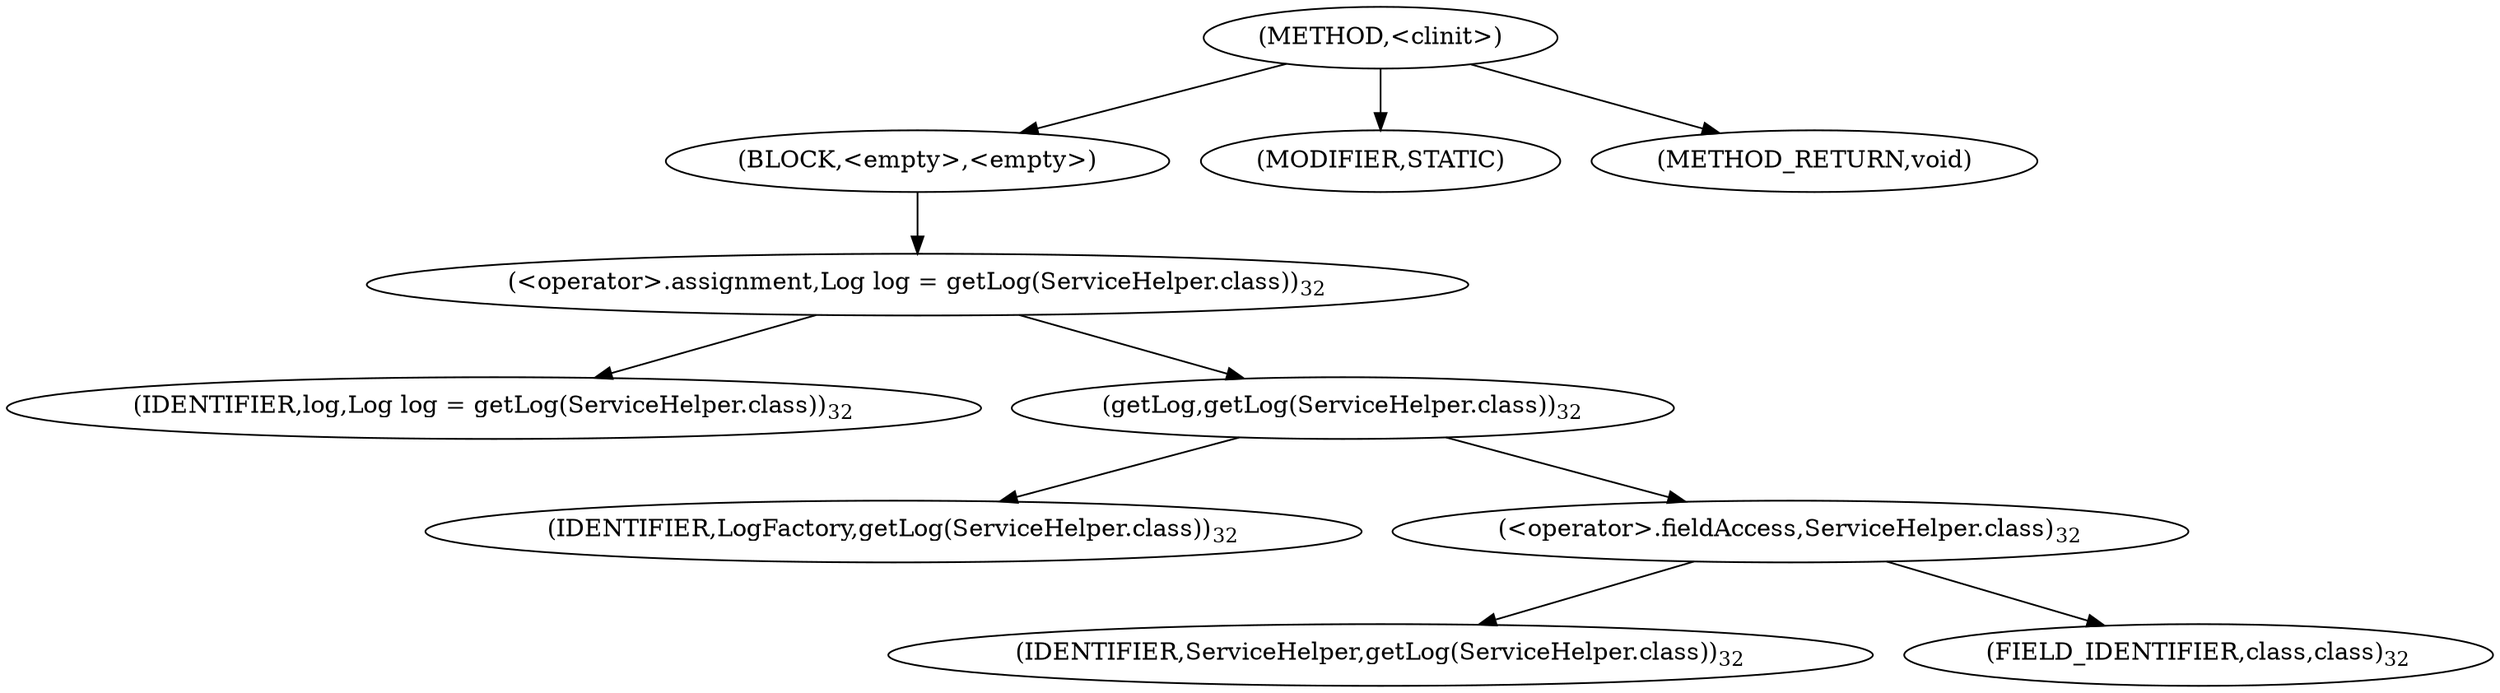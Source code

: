 digraph "&lt;clinit&gt;" {  
"249" [label = <(METHOD,&lt;clinit&gt;)> ]
"250" [label = <(BLOCK,&lt;empty&gt;,&lt;empty&gt;)> ]
"251" [label = <(&lt;operator&gt;.assignment,Log log = getLog(ServiceHelper.class))<SUB>32</SUB>> ]
"252" [label = <(IDENTIFIER,log,Log log = getLog(ServiceHelper.class))<SUB>32</SUB>> ]
"253" [label = <(getLog,getLog(ServiceHelper.class))<SUB>32</SUB>> ]
"254" [label = <(IDENTIFIER,LogFactory,getLog(ServiceHelper.class))<SUB>32</SUB>> ]
"255" [label = <(&lt;operator&gt;.fieldAccess,ServiceHelper.class)<SUB>32</SUB>> ]
"256" [label = <(IDENTIFIER,ServiceHelper,getLog(ServiceHelper.class))<SUB>32</SUB>> ]
"257" [label = <(FIELD_IDENTIFIER,class,class)<SUB>32</SUB>> ]
"258" [label = <(MODIFIER,STATIC)> ]
"259" [label = <(METHOD_RETURN,void)> ]
  "249" -> "250" 
  "249" -> "258" 
  "249" -> "259" 
  "250" -> "251" 
  "251" -> "252" 
  "251" -> "253" 
  "253" -> "254" 
  "253" -> "255" 
  "255" -> "256" 
  "255" -> "257" 
}
